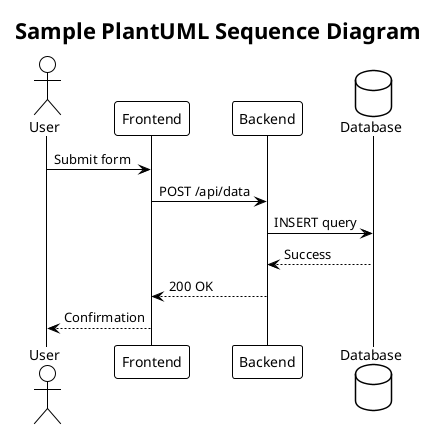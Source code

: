 @startuml
!theme plain
title Sample PlantUML Sequence Diagram

actor User
participant "Frontend" as FE
participant "Backend" as BE
database "Database" as DB

User -> FE: Submit form
FE -> BE: POST /api/data
BE -> DB: INSERT query
DB --> BE: Success
BE --> FE: 200 OK
FE --> User: Confirmation

@enduml